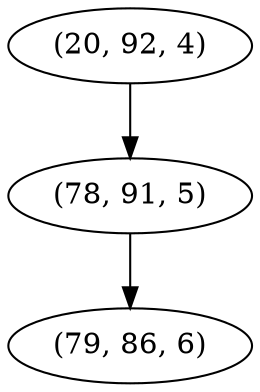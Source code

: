 digraph tree {
    "(20, 92, 4)";
    "(78, 91, 5)";
    "(79, 86, 6)";
    "(20, 92, 4)" -> "(78, 91, 5)";
    "(78, 91, 5)" -> "(79, 86, 6)";
}
